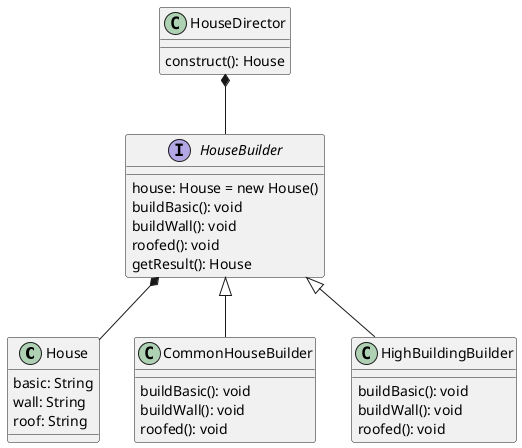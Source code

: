 @startuml
'https://plantuml.com/class-diagram

class House{
    basic: String
    wall: String
    roof: String
}
interface HouseBuilder{
    house: House = new House()
    buildBasic(): void
    buildWall(): void
    roofed(): void
    getResult(): House
}
class CommonHouseBuilder{
    buildBasic(): void
    buildWall(): void
    roofed(): void
}
class HighBuildingBuilder{
    buildBasic(): void
    buildWall(): void
    roofed(): void
}
class HouseDirector{
    construct(): House
}

HouseBuilder *-- House
HouseBuilder <|-- CommonHouseBuilder
HouseBuilder <|-- HighBuildingBuilder
HouseDirector *-- HouseBuilder

@enduml